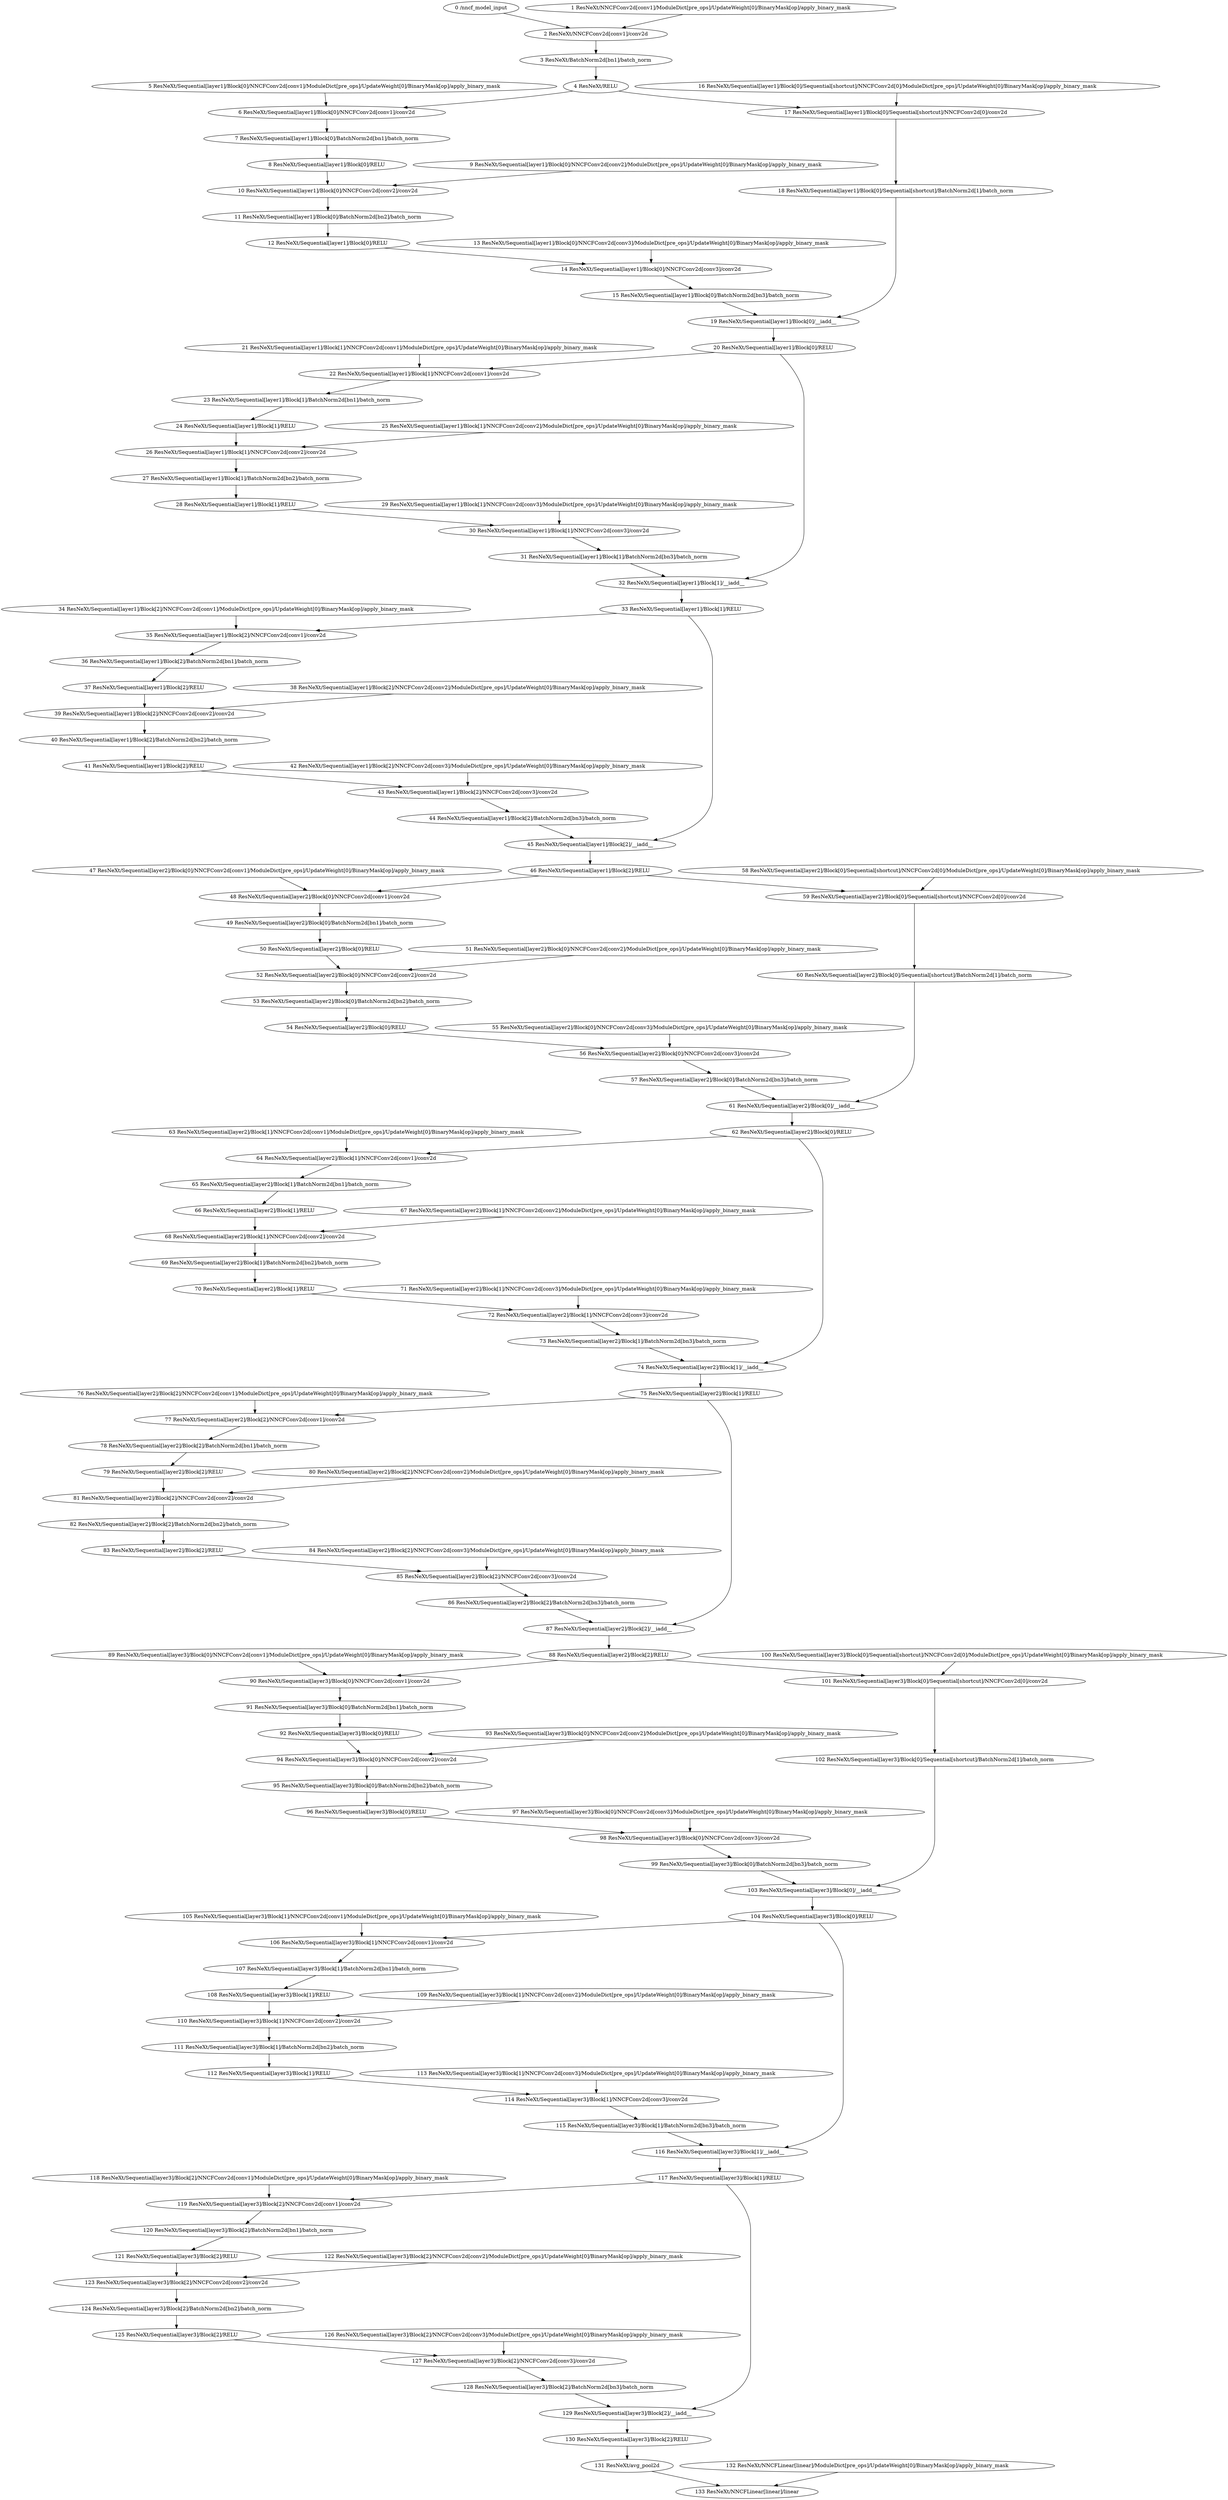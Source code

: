 strict digraph  {
"0 /nncf_model_input" [id=0, scope="", type=nncf_model_input];
"1 ResNeXt/NNCFConv2d[conv1]/ModuleDict[pre_ops]/UpdateWeight[0]/BinaryMask[op]/apply_binary_mask" [id=1, scope="ResNeXt/NNCFConv2d[conv1]/ModuleDict[pre_ops]/UpdateWeight[0]/BinaryMask[op]", type=apply_binary_mask];
"2 ResNeXt/NNCFConv2d[conv1]/conv2d" [id=2, scope="ResNeXt/NNCFConv2d[conv1]", type=conv2d];
"3 ResNeXt/BatchNorm2d[bn1]/batch_norm" [id=3, scope="ResNeXt/BatchNorm2d[bn1]", type=batch_norm];
"4 ResNeXt/RELU" [id=4, scope=ResNeXt, type=RELU];
"5 ResNeXt/Sequential[layer1]/Block[0]/NNCFConv2d[conv1]/ModuleDict[pre_ops]/UpdateWeight[0]/BinaryMask[op]/apply_binary_mask" [id=5, scope="ResNeXt/Sequential[layer1]/Block[0]/NNCFConv2d[conv1]/ModuleDict[pre_ops]/UpdateWeight[0]/BinaryMask[op]", type=apply_binary_mask];
"6 ResNeXt/Sequential[layer1]/Block[0]/NNCFConv2d[conv1]/conv2d" [id=6, scope="ResNeXt/Sequential[layer1]/Block[0]/NNCFConv2d[conv1]", type=conv2d];
"7 ResNeXt/Sequential[layer1]/Block[0]/BatchNorm2d[bn1]/batch_norm" [id=7, scope="ResNeXt/Sequential[layer1]/Block[0]/BatchNorm2d[bn1]", type=batch_norm];
"8 ResNeXt/Sequential[layer1]/Block[0]/RELU" [id=8, scope="ResNeXt/Sequential[layer1]/Block[0]", type=RELU];
"9 ResNeXt/Sequential[layer1]/Block[0]/NNCFConv2d[conv2]/ModuleDict[pre_ops]/UpdateWeight[0]/BinaryMask[op]/apply_binary_mask" [id=9, scope="ResNeXt/Sequential[layer1]/Block[0]/NNCFConv2d[conv2]/ModuleDict[pre_ops]/UpdateWeight[0]/BinaryMask[op]", type=apply_binary_mask];
"10 ResNeXt/Sequential[layer1]/Block[0]/NNCFConv2d[conv2]/conv2d" [id=10, scope="ResNeXt/Sequential[layer1]/Block[0]/NNCFConv2d[conv2]", type=conv2d];
"11 ResNeXt/Sequential[layer1]/Block[0]/BatchNorm2d[bn2]/batch_norm" [id=11, scope="ResNeXt/Sequential[layer1]/Block[0]/BatchNorm2d[bn2]", type=batch_norm];
"12 ResNeXt/Sequential[layer1]/Block[0]/RELU" [id=12, scope="ResNeXt/Sequential[layer1]/Block[0]", type=RELU];
"13 ResNeXt/Sequential[layer1]/Block[0]/NNCFConv2d[conv3]/ModuleDict[pre_ops]/UpdateWeight[0]/BinaryMask[op]/apply_binary_mask" [id=13, scope="ResNeXt/Sequential[layer1]/Block[0]/NNCFConv2d[conv3]/ModuleDict[pre_ops]/UpdateWeight[0]/BinaryMask[op]", type=apply_binary_mask];
"14 ResNeXt/Sequential[layer1]/Block[0]/NNCFConv2d[conv3]/conv2d" [id=14, scope="ResNeXt/Sequential[layer1]/Block[0]/NNCFConv2d[conv3]", type=conv2d];
"15 ResNeXt/Sequential[layer1]/Block[0]/BatchNorm2d[bn3]/batch_norm" [id=15, scope="ResNeXt/Sequential[layer1]/Block[0]/BatchNorm2d[bn3]", type=batch_norm];
"16 ResNeXt/Sequential[layer1]/Block[0]/Sequential[shortcut]/NNCFConv2d[0]/ModuleDict[pre_ops]/UpdateWeight[0]/BinaryMask[op]/apply_binary_mask" [id=16, scope="ResNeXt/Sequential[layer1]/Block[0]/Sequential[shortcut]/NNCFConv2d[0]/ModuleDict[pre_ops]/UpdateWeight[0]/BinaryMask[op]", type=apply_binary_mask];
"17 ResNeXt/Sequential[layer1]/Block[0]/Sequential[shortcut]/NNCFConv2d[0]/conv2d" [id=17, scope="ResNeXt/Sequential[layer1]/Block[0]/Sequential[shortcut]/NNCFConv2d[0]", type=conv2d];
"18 ResNeXt/Sequential[layer1]/Block[0]/Sequential[shortcut]/BatchNorm2d[1]/batch_norm" [id=18, scope="ResNeXt/Sequential[layer1]/Block[0]/Sequential[shortcut]/BatchNorm2d[1]", type=batch_norm];
"19 ResNeXt/Sequential[layer1]/Block[0]/__iadd__" [id=19, scope="ResNeXt/Sequential[layer1]/Block[0]", type=__iadd__];
"20 ResNeXt/Sequential[layer1]/Block[0]/RELU" [id=20, scope="ResNeXt/Sequential[layer1]/Block[0]", type=RELU];
"21 ResNeXt/Sequential[layer1]/Block[1]/NNCFConv2d[conv1]/ModuleDict[pre_ops]/UpdateWeight[0]/BinaryMask[op]/apply_binary_mask" [id=21, scope="ResNeXt/Sequential[layer1]/Block[1]/NNCFConv2d[conv1]/ModuleDict[pre_ops]/UpdateWeight[0]/BinaryMask[op]", type=apply_binary_mask];
"22 ResNeXt/Sequential[layer1]/Block[1]/NNCFConv2d[conv1]/conv2d" [id=22, scope="ResNeXt/Sequential[layer1]/Block[1]/NNCFConv2d[conv1]", type=conv2d];
"23 ResNeXt/Sequential[layer1]/Block[1]/BatchNorm2d[bn1]/batch_norm" [id=23, scope="ResNeXt/Sequential[layer1]/Block[1]/BatchNorm2d[bn1]", type=batch_norm];
"24 ResNeXt/Sequential[layer1]/Block[1]/RELU" [id=24, scope="ResNeXt/Sequential[layer1]/Block[1]", type=RELU];
"25 ResNeXt/Sequential[layer1]/Block[1]/NNCFConv2d[conv2]/ModuleDict[pre_ops]/UpdateWeight[0]/BinaryMask[op]/apply_binary_mask" [id=25, scope="ResNeXt/Sequential[layer1]/Block[1]/NNCFConv2d[conv2]/ModuleDict[pre_ops]/UpdateWeight[0]/BinaryMask[op]", type=apply_binary_mask];
"26 ResNeXt/Sequential[layer1]/Block[1]/NNCFConv2d[conv2]/conv2d" [id=26, scope="ResNeXt/Sequential[layer1]/Block[1]/NNCFConv2d[conv2]", type=conv2d];
"27 ResNeXt/Sequential[layer1]/Block[1]/BatchNorm2d[bn2]/batch_norm" [id=27, scope="ResNeXt/Sequential[layer1]/Block[1]/BatchNorm2d[bn2]", type=batch_norm];
"28 ResNeXt/Sequential[layer1]/Block[1]/RELU" [id=28, scope="ResNeXt/Sequential[layer1]/Block[1]", type=RELU];
"29 ResNeXt/Sequential[layer1]/Block[1]/NNCFConv2d[conv3]/ModuleDict[pre_ops]/UpdateWeight[0]/BinaryMask[op]/apply_binary_mask" [id=29, scope="ResNeXt/Sequential[layer1]/Block[1]/NNCFConv2d[conv3]/ModuleDict[pre_ops]/UpdateWeight[0]/BinaryMask[op]", type=apply_binary_mask];
"30 ResNeXt/Sequential[layer1]/Block[1]/NNCFConv2d[conv3]/conv2d" [id=30, scope="ResNeXt/Sequential[layer1]/Block[1]/NNCFConv2d[conv3]", type=conv2d];
"31 ResNeXt/Sequential[layer1]/Block[1]/BatchNorm2d[bn3]/batch_norm" [id=31, scope="ResNeXt/Sequential[layer1]/Block[1]/BatchNorm2d[bn3]", type=batch_norm];
"32 ResNeXt/Sequential[layer1]/Block[1]/__iadd__" [id=32, scope="ResNeXt/Sequential[layer1]/Block[1]", type=__iadd__];
"33 ResNeXt/Sequential[layer1]/Block[1]/RELU" [id=33, scope="ResNeXt/Sequential[layer1]/Block[1]", type=RELU];
"34 ResNeXt/Sequential[layer1]/Block[2]/NNCFConv2d[conv1]/ModuleDict[pre_ops]/UpdateWeight[0]/BinaryMask[op]/apply_binary_mask" [id=34, scope="ResNeXt/Sequential[layer1]/Block[2]/NNCFConv2d[conv1]/ModuleDict[pre_ops]/UpdateWeight[0]/BinaryMask[op]", type=apply_binary_mask];
"35 ResNeXt/Sequential[layer1]/Block[2]/NNCFConv2d[conv1]/conv2d" [id=35, scope="ResNeXt/Sequential[layer1]/Block[2]/NNCFConv2d[conv1]", type=conv2d];
"36 ResNeXt/Sequential[layer1]/Block[2]/BatchNorm2d[bn1]/batch_norm" [id=36, scope="ResNeXt/Sequential[layer1]/Block[2]/BatchNorm2d[bn1]", type=batch_norm];
"37 ResNeXt/Sequential[layer1]/Block[2]/RELU" [id=37, scope="ResNeXt/Sequential[layer1]/Block[2]", type=RELU];
"38 ResNeXt/Sequential[layer1]/Block[2]/NNCFConv2d[conv2]/ModuleDict[pre_ops]/UpdateWeight[0]/BinaryMask[op]/apply_binary_mask" [id=38, scope="ResNeXt/Sequential[layer1]/Block[2]/NNCFConv2d[conv2]/ModuleDict[pre_ops]/UpdateWeight[0]/BinaryMask[op]", type=apply_binary_mask];
"39 ResNeXt/Sequential[layer1]/Block[2]/NNCFConv2d[conv2]/conv2d" [id=39, scope="ResNeXt/Sequential[layer1]/Block[2]/NNCFConv2d[conv2]", type=conv2d];
"40 ResNeXt/Sequential[layer1]/Block[2]/BatchNorm2d[bn2]/batch_norm" [id=40, scope="ResNeXt/Sequential[layer1]/Block[2]/BatchNorm2d[bn2]", type=batch_norm];
"41 ResNeXt/Sequential[layer1]/Block[2]/RELU" [id=41, scope="ResNeXt/Sequential[layer1]/Block[2]", type=RELU];
"42 ResNeXt/Sequential[layer1]/Block[2]/NNCFConv2d[conv3]/ModuleDict[pre_ops]/UpdateWeight[0]/BinaryMask[op]/apply_binary_mask" [id=42, scope="ResNeXt/Sequential[layer1]/Block[2]/NNCFConv2d[conv3]/ModuleDict[pre_ops]/UpdateWeight[0]/BinaryMask[op]", type=apply_binary_mask];
"43 ResNeXt/Sequential[layer1]/Block[2]/NNCFConv2d[conv3]/conv2d" [id=43, scope="ResNeXt/Sequential[layer1]/Block[2]/NNCFConv2d[conv3]", type=conv2d];
"44 ResNeXt/Sequential[layer1]/Block[2]/BatchNorm2d[bn3]/batch_norm" [id=44, scope="ResNeXt/Sequential[layer1]/Block[2]/BatchNorm2d[bn3]", type=batch_norm];
"45 ResNeXt/Sequential[layer1]/Block[2]/__iadd__" [id=45, scope="ResNeXt/Sequential[layer1]/Block[2]", type=__iadd__];
"46 ResNeXt/Sequential[layer1]/Block[2]/RELU" [id=46, scope="ResNeXt/Sequential[layer1]/Block[2]", type=RELU];
"47 ResNeXt/Sequential[layer2]/Block[0]/NNCFConv2d[conv1]/ModuleDict[pre_ops]/UpdateWeight[0]/BinaryMask[op]/apply_binary_mask" [id=47, scope="ResNeXt/Sequential[layer2]/Block[0]/NNCFConv2d[conv1]/ModuleDict[pre_ops]/UpdateWeight[0]/BinaryMask[op]", type=apply_binary_mask];
"48 ResNeXt/Sequential[layer2]/Block[0]/NNCFConv2d[conv1]/conv2d" [id=48, scope="ResNeXt/Sequential[layer2]/Block[0]/NNCFConv2d[conv1]", type=conv2d];
"49 ResNeXt/Sequential[layer2]/Block[0]/BatchNorm2d[bn1]/batch_norm" [id=49, scope="ResNeXt/Sequential[layer2]/Block[0]/BatchNorm2d[bn1]", type=batch_norm];
"50 ResNeXt/Sequential[layer2]/Block[0]/RELU" [id=50, scope="ResNeXt/Sequential[layer2]/Block[0]", type=RELU];
"51 ResNeXt/Sequential[layer2]/Block[0]/NNCFConv2d[conv2]/ModuleDict[pre_ops]/UpdateWeight[0]/BinaryMask[op]/apply_binary_mask" [id=51, scope="ResNeXt/Sequential[layer2]/Block[0]/NNCFConv2d[conv2]/ModuleDict[pre_ops]/UpdateWeight[0]/BinaryMask[op]", type=apply_binary_mask];
"52 ResNeXt/Sequential[layer2]/Block[0]/NNCFConv2d[conv2]/conv2d" [id=52, scope="ResNeXt/Sequential[layer2]/Block[0]/NNCFConv2d[conv2]", type=conv2d];
"53 ResNeXt/Sequential[layer2]/Block[0]/BatchNorm2d[bn2]/batch_norm" [id=53, scope="ResNeXt/Sequential[layer2]/Block[0]/BatchNorm2d[bn2]", type=batch_norm];
"54 ResNeXt/Sequential[layer2]/Block[0]/RELU" [id=54, scope="ResNeXt/Sequential[layer2]/Block[0]", type=RELU];
"55 ResNeXt/Sequential[layer2]/Block[0]/NNCFConv2d[conv3]/ModuleDict[pre_ops]/UpdateWeight[0]/BinaryMask[op]/apply_binary_mask" [id=55, scope="ResNeXt/Sequential[layer2]/Block[0]/NNCFConv2d[conv3]/ModuleDict[pre_ops]/UpdateWeight[0]/BinaryMask[op]", type=apply_binary_mask];
"56 ResNeXt/Sequential[layer2]/Block[0]/NNCFConv2d[conv3]/conv2d" [id=56, scope="ResNeXt/Sequential[layer2]/Block[0]/NNCFConv2d[conv3]", type=conv2d];
"57 ResNeXt/Sequential[layer2]/Block[0]/BatchNorm2d[bn3]/batch_norm" [id=57, scope="ResNeXt/Sequential[layer2]/Block[0]/BatchNorm2d[bn3]", type=batch_norm];
"58 ResNeXt/Sequential[layer2]/Block[0]/Sequential[shortcut]/NNCFConv2d[0]/ModuleDict[pre_ops]/UpdateWeight[0]/BinaryMask[op]/apply_binary_mask" [id=58, scope="ResNeXt/Sequential[layer2]/Block[0]/Sequential[shortcut]/NNCFConv2d[0]/ModuleDict[pre_ops]/UpdateWeight[0]/BinaryMask[op]", type=apply_binary_mask];
"59 ResNeXt/Sequential[layer2]/Block[0]/Sequential[shortcut]/NNCFConv2d[0]/conv2d" [id=59, scope="ResNeXt/Sequential[layer2]/Block[0]/Sequential[shortcut]/NNCFConv2d[0]", type=conv2d];
"60 ResNeXt/Sequential[layer2]/Block[0]/Sequential[shortcut]/BatchNorm2d[1]/batch_norm" [id=60, scope="ResNeXt/Sequential[layer2]/Block[0]/Sequential[shortcut]/BatchNorm2d[1]", type=batch_norm];
"61 ResNeXt/Sequential[layer2]/Block[0]/__iadd__" [id=61, scope="ResNeXt/Sequential[layer2]/Block[0]", type=__iadd__];
"62 ResNeXt/Sequential[layer2]/Block[0]/RELU" [id=62, scope="ResNeXt/Sequential[layer2]/Block[0]", type=RELU];
"63 ResNeXt/Sequential[layer2]/Block[1]/NNCFConv2d[conv1]/ModuleDict[pre_ops]/UpdateWeight[0]/BinaryMask[op]/apply_binary_mask" [id=63, scope="ResNeXt/Sequential[layer2]/Block[1]/NNCFConv2d[conv1]/ModuleDict[pre_ops]/UpdateWeight[0]/BinaryMask[op]", type=apply_binary_mask];
"64 ResNeXt/Sequential[layer2]/Block[1]/NNCFConv2d[conv1]/conv2d" [id=64, scope="ResNeXt/Sequential[layer2]/Block[1]/NNCFConv2d[conv1]", type=conv2d];
"65 ResNeXt/Sequential[layer2]/Block[1]/BatchNorm2d[bn1]/batch_norm" [id=65, scope="ResNeXt/Sequential[layer2]/Block[1]/BatchNorm2d[bn1]", type=batch_norm];
"66 ResNeXt/Sequential[layer2]/Block[1]/RELU" [id=66, scope="ResNeXt/Sequential[layer2]/Block[1]", type=RELU];
"67 ResNeXt/Sequential[layer2]/Block[1]/NNCFConv2d[conv2]/ModuleDict[pre_ops]/UpdateWeight[0]/BinaryMask[op]/apply_binary_mask" [id=67, scope="ResNeXt/Sequential[layer2]/Block[1]/NNCFConv2d[conv2]/ModuleDict[pre_ops]/UpdateWeight[0]/BinaryMask[op]", type=apply_binary_mask];
"68 ResNeXt/Sequential[layer2]/Block[1]/NNCFConv2d[conv2]/conv2d" [id=68, scope="ResNeXt/Sequential[layer2]/Block[1]/NNCFConv2d[conv2]", type=conv2d];
"69 ResNeXt/Sequential[layer2]/Block[1]/BatchNorm2d[bn2]/batch_norm" [id=69, scope="ResNeXt/Sequential[layer2]/Block[1]/BatchNorm2d[bn2]", type=batch_norm];
"70 ResNeXt/Sequential[layer2]/Block[1]/RELU" [id=70, scope="ResNeXt/Sequential[layer2]/Block[1]", type=RELU];
"71 ResNeXt/Sequential[layer2]/Block[1]/NNCFConv2d[conv3]/ModuleDict[pre_ops]/UpdateWeight[0]/BinaryMask[op]/apply_binary_mask" [id=71, scope="ResNeXt/Sequential[layer2]/Block[1]/NNCFConv2d[conv3]/ModuleDict[pre_ops]/UpdateWeight[0]/BinaryMask[op]", type=apply_binary_mask];
"72 ResNeXt/Sequential[layer2]/Block[1]/NNCFConv2d[conv3]/conv2d" [id=72, scope="ResNeXt/Sequential[layer2]/Block[1]/NNCFConv2d[conv3]", type=conv2d];
"73 ResNeXt/Sequential[layer2]/Block[1]/BatchNorm2d[bn3]/batch_norm" [id=73, scope="ResNeXt/Sequential[layer2]/Block[1]/BatchNorm2d[bn3]", type=batch_norm];
"74 ResNeXt/Sequential[layer2]/Block[1]/__iadd__" [id=74, scope="ResNeXt/Sequential[layer2]/Block[1]", type=__iadd__];
"75 ResNeXt/Sequential[layer2]/Block[1]/RELU" [id=75, scope="ResNeXt/Sequential[layer2]/Block[1]", type=RELU];
"76 ResNeXt/Sequential[layer2]/Block[2]/NNCFConv2d[conv1]/ModuleDict[pre_ops]/UpdateWeight[0]/BinaryMask[op]/apply_binary_mask" [id=76, scope="ResNeXt/Sequential[layer2]/Block[2]/NNCFConv2d[conv1]/ModuleDict[pre_ops]/UpdateWeight[0]/BinaryMask[op]", type=apply_binary_mask];
"77 ResNeXt/Sequential[layer2]/Block[2]/NNCFConv2d[conv1]/conv2d" [id=77, scope="ResNeXt/Sequential[layer2]/Block[2]/NNCFConv2d[conv1]", type=conv2d];
"78 ResNeXt/Sequential[layer2]/Block[2]/BatchNorm2d[bn1]/batch_norm" [id=78, scope="ResNeXt/Sequential[layer2]/Block[2]/BatchNorm2d[bn1]", type=batch_norm];
"79 ResNeXt/Sequential[layer2]/Block[2]/RELU" [id=79, scope="ResNeXt/Sequential[layer2]/Block[2]", type=RELU];
"80 ResNeXt/Sequential[layer2]/Block[2]/NNCFConv2d[conv2]/ModuleDict[pre_ops]/UpdateWeight[0]/BinaryMask[op]/apply_binary_mask" [id=80, scope="ResNeXt/Sequential[layer2]/Block[2]/NNCFConv2d[conv2]/ModuleDict[pre_ops]/UpdateWeight[0]/BinaryMask[op]", type=apply_binary_mask];
"81 ResNeXt/Sequential[layer2]/Block[2]/NNCFConv2d[conv2]/conv2d" [id=81, scope="ResNeXt/Sequential[layer2]/Block[2]/NNCFConv2d[conv2]", type=conv2d];
"82 ResNeXt/Sequential[layer2]/Block[2]/BatchNorm2d[bn2]/batch_norm" [id=82, scope="ResNeXt/Sequential[layer2]/Block[2]/BatchNorm2d[bn2]", type=batch_norm];
"83 ResNeXt/Sequential[layer2]/Block[2]/RELU" [id=83, scope="ResNeXt/Sequential[layer2]/Block[2]", type=RELU];
"84 ResNeXt/Sequential[layer2]/Block[2]/NNCFConv2d[conv3]/ModuleDict[pre_ops]/UpdateWeight[0]/BinaryMask[op]/apply_binary_mask" [id=84, scope="ResNeXt/Sequential[layer2]/Block[2]/NNCFConv2d[conv3]/ModuleDict[pre_ops]/UpdateWeight[0]/BinaryMask[op]", type=apply_binary_mask];
"85 ResNeXt/Sequential[layer2]/Block[2]/NNCFConv2d[conv3]/conv2d" [id=85, scope="ResNeXt/Sequential[layer2]/Block[2]/NNCFConv2d[conv3]", type=conv2d];
"86 ResNeXt/Sequential[layer2]/Block[2]/BatchNorm2d[bn3]/batch_norm" [id=86, scope="ResNeXt/Sequential[layer2]/Block[2]/BatchNorm2d[bn3]", type=batch_norm];
"87 ResNeXt/Sequential[layer2]/Block[2]/__iadd__" [id=87, scope="ResNeXt/Sequential[layer2]/Block[2]", type=__iadd__];
"88 ResNeXt/Sequential[layer2]/Block[2]/RELU" [id=88, scope="ResNeXt/Sequential[layer2]/Block[2]", type=RELU];
"89 ResNeXt/Sequential[layer3]/Block[0]/NNCFConv2d[conv1]/ModuleDict[pre_ops]/UpdateWeight[0]/BinaryMask[op]/apply_binary_mask" [id=89, scope="ResNeXt/Sequential[layer3]/Block[0]/NNCFConv2d[conv1]/ModuleDict[pre_ops]/UpdateWeight[0]/BinaryMask[op]", type=apply_binary_mask];
"90 ResNeXt/Sequential[layer3]/Block[0]/NNCFConv2d[conv1]/conv2d" [id=90, scope="ResNeXt/Sequential[layer3]/Block[0]/NNCFConv2d[conv1]", type=conv2d];
"91 ResNeXt/Sequential[layer3]/Block[0]/BatchNorm2d[bn1]/batch_norm" [id=91, scope="ResNeXt/Sequential[layer3]/Block[0]/BatchNorm2d[bn1]", type=batch_norm];
"92 ResNeXt/Sequential[layer3]/Block[0]/RELU" [id=92, scope="ResNeXt/Sequential[layer3]/Block[0]", type=RELU];
"93 ResNeXt/Sequential[layer3]/Block[0]/NNCFConv2d[conv2]/ModuleDict[pre_ops]/UpdateWeight[0]/BinaryMask[op]/apply_binary_mask" [id=93, scope="ResNeXt/Sequential[layer3]/Block[0]/NNCFConv2d[conv2]/ModuleDict[pre_ops]/UpdateWeight[0]/BinaryMask[op]", type=apply_binary_mask];
"94 ResNeXt/Sequential[layer3]/Block[0]/NNCFConv2d[conv2]/conv2d" [id=94, scope="ResNeXt/Sequential[layer3]/Block[0]/NNCFConv2d[conv2]", type=conv2d];
"95 ResNeXt/Sequential[layer3]/Block[0]/BatchNorm2d[bn2]/batch_norm" [id=95, scope="ResNeXt/Sequential[layer3]/Block[0]/BatchNorm2d[bn2]", type=batch_norm];
"96 ResNeXt/Sequential[layer3]/Block[0]/RELU" [id=96, scope="ResNeXt/Sequential[layer3]/Block[0]", type=RELU];
"97 ResNeXt/Sequential[layer3]/Block[0]/NNCFConv2d[conv3]/ModuleDict[pre_ops]/UpdateWeight[0]/BinaryMask[op]/apply_binary_mask" [id=97, scope="ResNeXt/Sequential[layer3]/Block[0]/NNCFConv2d[conv3]/ModuleDict[pre_ops]/UpdateWeight[0]/BinaryMask[op]", type=apply_binary_mask];
"98 ResNeXt/Sequential[layer3]/Block[0]/NNCFConv2d[conv3]/conv2d" [id=98, scope="ResNeXt/Sequential[layer3]/Block[0]/NNCFConv2d[conv3]", type=conv2d];
"99 ResNeXt/Sequential[layer3]/Block[0]/BatchNorm2d[bn3]/batch_norm" [id=99, scope="ResNeXt/Sequential[layer3]/Block[0]/BatchNorm2d[bn3]", type=batch_norm];
"100 ResNeXt/Sequential[layer3]/Block[0]/Sequential[shortcut]/NNCFConv2d[0]/ModuleDict[pre_ops]/UpdateWeight[0]/BinaryMask[op]/apply_binary_mask" [id=100, scope="ResNeXt/Sequential[layer3]/Block[0]/Sequential[shortcut]/NNCFConv2d[0]/ModuleDict[pre_ops]/UpdateWeight[0]/BinaryMask[op]", type=apply_binary_mask];
"101 ResNeXt/Sequential[layer3]/Block[0]/Sequential[shortcut]/NNCFConv2d[0]/conv2d" [id=101, scope="ResNeXt/Sequential[layer3]/Block[0]/Sequential[shortcut]/NNCFConv2d[0]", type=conv2d];
"102 ResNeXt/Sequential[layer3]/Block[0]/Sequential[shortcut]/BatchNorm2d[1]/batch_norm" [id=102, scope="ResNeXt/Sequential[layer3]/Block[0]/Sequential[shortcut]/BatchNorm2d[1]", type=batch_norm];
"103 ResNeXt/Sequential[layer3]/Block[0]/__iadd__" [id=103, scope="ResNeXt/Sequential[layer3]/Block[0]", type=__iadd__];
"104 ResNeXt/Sequential[layer3]/Block[0]/RELU" [id=104, scope="ResNeXt/Sequential[layer3]/Block[0]", type=RELU];
"105 ResNeXt/Sequential[layer3]/Block[1]/NNCFConv2d[conv1]/ModuleDict[pre_ops]/UpdateWeight[0]/BinaryMask[op]/apply_binary_mask" [id=105, scope="ResNeXt/Sequential[layer3]/Block[1]/NNCFConv2d[conv1]/ModuleDict[pre_ops]/UpdateWeight[0]/BinaryMask[op]", type=apply_binary_mask];
"106 ResNeXt/Sequential[layer3]/Block[1]/NNCFConv2d[conv1]/conv2d" [id=106, scope="ResNeXt/Sequential[layer3]/Block[1]/NNCFConv2d[conv1]", type=conv2d];
"107 ResNeXt/Sequential[layer3]/Block[1]/BatchNorm2d[bn1]/batch_norm" [id=107, scope="ResNeXt/Sequential[layer3]/Block[1]/BatchNorm2d[bn1]", type=batch_norm];
"108 ResNeXt/Sequential[layer3]/Block[1]/RELU" [id=108, scope="ResNeXt/Sequential[layer3]/Block[1]", type=RELU];
"109 ResNeXt/Sequential[layer3]/Block[1]/NNCFConv2d[conv2]/ModuleDict[pre_ops]/UpdateWeight[0]/BinaryMask[op]/apply_binary_mask" [id=109, scope="ResNeXt/Sequential[layer3]/Block[1]/NNCFConv2d[conv2]/ModuleDict[pre_ops]/UpdateWeight[0]/BinaryMask[op]", type=apply_binary_mask];
"110 ResNeXt/Sequential[layer3]/Block[1]/NNCFConv2d[conv2]/conv2d" [id=110, scope="ResNeXt/Sequential[layer3]/Block[1]/NNCFConv2d[conv2]", type=conv2d];
"111 ResNeXt/Sequential[layer3]/Block[1]/BatchNorm2d[bn2]/batch_norm" [id=111, scope="ResNeXt/Sequential[layer3]/Block[1]/BatchNorm2d[bn2]", type=batch_norm];
"112 ResNeXt/Sequential[layer3]/Block[1]/RELU" [id=112, scope="ResNeXt/Sequential[layer3]/Block[1]", type=RELU];
"113 ResNeXt/Sequential[layer3]/Block[1]/NNCFConv2d[conv3]/ModuleDict[pre_ops]/UpdateWeight[0]/BinaryMask[op]/apply_binary_mask" [id=113, scope="ResNeXt/Sequential[layer3]/Block[1]/NNCFConv2d[conv3]/ModuleDict[pre_ops]/UpdateWeight[0]/BinaryMask[op]", type=apply_binary_mask];
"114 ResNeXt/Sequential[layer3]/Block[1]/NNCFConv2d[conv3]/conv2d" [id=114, scope="ResNeXt/Sequential[layer3]/Block[1]/NNCFConv2d[conv3]", type=conv2d];
"115 ResNeXt/Sequential[layer3]/Block[1]/BatchNorm2d[bn3]/batch_norm" [id=115, scope="ResNeXt/Sequential[layer3]/Block[1]/BatchNorm2d[bn3]", type=batch_norm];
"116 ResNeXt/Sequential[layer3]/Block[1]/__iadd__" [id=116, scope="ResNeXt/Sequential[layer3]/Block[1]", type=__iadd__];
"117 ResNeXt/Sequential[layer3]/Block[1]/RELU" [id=117, scope="ResNeXt/Sequential[layer3]/Block[1]", type=RELU];
"118 ResNeXt/Sequential[layer3]/Block[2]/NNCFConv2d[conv1]/ModuleDict[pre_ops]/UpdateWeight[0]/BinaryMask[op]/apply_binary_mask" [id=118, scope="ResNeXt/Sequential[layer3]/Block[2]/NNCFConv2d[conv1]/ModuleDict[pre_ops]/UpdateWeight[0]/BinaryMask[op]", type=apply_binary_mask];
"119 ResNeXt/Sequential[layer3]/Block[2]/NNCFConv2d[conv1]/conv2d" [id=119, scope="ResNeXt/Sequential[layer3]/Block[2]/NNCFConv2d[conv1]", type=conv2d];
"120 ResNeXt/Sequential[layer3]/Block[2]/BatchNorm2d[bn1]/batch_norm" [id=120, scope="ResNeXt/Sequential[layer3]/Block[2]/BatchNorm2d[bn1]", type=batch_norm];
"121 ResNeXt/Sequential[layer3]/Block[2]/RELU" [id=121, scope="ResNeXt/Sequential[layer3]/Block[2]", type=RELU];
"122 ResNeXt/Sequential[layer3]/Block[2]/NNCFConv2d[conv2]/ModuleDict[pre_ops]/UpdateWeight[0]/BinaryMask[op]/apply_binary_mask" [id=122, scope="ResNeXt/Sequential[layer3]/Block[2]/NNCFConv2d[conv2]/ModuleDict[pre_ops]/UpdateWeight[0]/BinaryMask[op]", type=apply_binary_mask];
"123 ResNeXt/Sequential[layer3]/Block[2]/NNCFConv2d[conv2]/conv2d" [id=123, scope="ResNeXt/Sequential[layer3]/Block[2]/NNCFConv2d[conv2]", type=conv2d];
"124 ResNeXt/Sequential[layer3]/Block[2]/BatchNorm2d[bn2]/batch_norm" [id=124, scope="ResNeXt/Sequential[layer3]/Block[2]/BatchNorm2d[bn2]", type=batch_norm];
"125 ResNeXt/Sequential[layer3]/Block[2]/RELU" [id=125, scope="ResNeXt/Sequential[layer3]/Block[2]", type=RELU];
"126 ResNeXt/Sequential[layer3]/Block[2]/NNCFConv2d[conv3]/ModuleDict[pre_ops]/UpdateWeight[0]/BinaryMask[op]/apply_binary_mask" [id=126, scope="ResNeXt/Sequential[layer3]/Block[2]/NNCFConv2d[conv3]/ModuleDict[pre_ops]/UpdateWeight[0]/BinaryMask[op]", type=apply_binary_mask];
"127 ResNeXt/Sequential[layer3]/Block[2]/NNCFConv2d[conv3]/conv2d" [id=127, scope="ResNeXt/Sequential[layer3]/Block[2]/NNCFConv2d[conv3]", type=conv2d];
"128 ResNeXt/Sequential[layer3]/Block[2]/BatchNorm2d[bn3]/batch_norm" [id=128, scope="ResNeXt/Sequential[layer3]/Block[2]/BatchNorm2d[bn3]", type=batch_norm];
"129 ResNeXt/Sequential[layer3]/Block[2]/__iadd__" [id=129, scope="ResNeXt/Sequential[layer3]/Block[2]", type=__iadd__];
"130 ResNeXt/Sequential[layer3]/Block[2]/RELU" [id=130, scope="ResNeXt/Sequential[layer3]/Block[2]", type=RELU];
"131 ResNeXt/avg_pool2d" [id=131, scope=ResNeXt, type=avg_pool2d];
"132 ResNeXt/NNCFLinear[linear]/ModuleDict[pre_ops]/UpdateWeight[0]/BinaryMask[op]/apply_binary_mask" [id=132, scope="ResNeXt/NNCFLinear[linear]/ModuleDict[pre_ops]/UpdateWeight[0]/BinaryMask[op]", type=apply_binary_mask];
"133 ResNeXt/NNCFLinear[linear]/linear" [id=133, scope="ResNeXt/NNCFLinear[linear]", type=linear];
"0 /nncf_model_input" -> "2 ResNeXt/NNCFConv2d[conv1]/conv2d";
"1 ResNeXt/NNCFConv2d[conv1]/ModuleDict[pre_ops]/UpdateWeight[0]/BinaryMask[op]/apply_binary_mask" -> "2 ResNeXt/NNCFConv2d[conv1]/conv2d";
"2 ResNeXt/NNCFConv2d[conv1]/conv2d" -> "3 ResNeXt/BatchNorm2d[bn1]/batch_norm";
"3 ResNeXt/BatchNorm2d[bn1]/batch_norm" -> "4 ResNeXt/RELU";
"4 ResNeXt/RELU" -> "6 ResNeXt/Sequential[layer1]/Block[0]/NNCFConv2d[conv1]/conv2d";
"5 ResNeXt/Sequential[layer1]/Block[0]/NNCFConv2d[conv1]/ModuleDict[pre_ops]/UpdateWeight[0]/BinaryMask[op]/apply_binary_mask" -> "6 ResNeXt/Sequential[layer1]/Block[0]/NNCFConv2d[conv1]/conv2d";
"6 ResNeXt/Sequential[layer1]/Block[0]/NNCFConv2d[conv1]/conv2d" -> "7 ResNeXt/Sequential[layer1]/Block[0]/BatchNorm2d[bn1]/batch_norm";
"7 ResNeXt/Sequential[layer1]/Block[0]/BatchNorm2d[bn1]/batch_norm" -> "8 ResNeXt/Sequential[layer1]/Block[0]/RELU";
"4 ResNeXt/RELU" -> "17 ResNeXt/Sequential[layer1]/Block[0]/Sequential[shortcut]/NNCFConv2d[0]/conv2d";
"8 ResNeXt/Sequential[layer1]/Block[0]/RELU" -> "10 ResNeXt/Sequential[layer1]/Block[0]/NNCFConv2d[conv2]/conv2d";
"9 ResNeXt/Sequential[layer1]/Block[0]/NNCFConv2d[conv2]/ModuleDict[pre_ops]/UpdateWeight[0]/BinaryMask[op]/apply_binary_mask" -> "10 ResNeXt/Sequential[layer1]/Block[0]/NNCFConv2d[conv2]/conv2d";
"10 ResNeXt/Sequential[layer1]/Block[0]/NNCFConv2d[conv2]/conv2d" -> "11 ResNeXt/Sequential[layer1]/Block[0]/BatchNorm2d[bn2]/batch_norm";
"11 ResNeXt/Sequential[layer1]/Block[0]/BatchNorm2d[bn2]/batch_norm" -> "12 ResNeXt/Sequential[layer1]/Block[0]/RELU";
"12 ResNeXt/Sequential[layer1]/Block[0]/RELU" -> "14 ResNeXt/Sequential[layer1]/Block[0]/NNCFConv2d[conv3]/conv2d";
"13 ResNeXt/Sequential[layer1]/Block[0]/NNCFConv2d[conv3]/ModuleDict[pre_ops]/UpdateWeight[0]/BinaryMask[op]/apply_binary_mask" -> "14 ResNeXt/Sequential[layer1]/Block[0]/NNCFConv2d[conv3]/conv2d";
"14 ResNeXt/Sequential[layer1]/Block[0]/NNCFConv2d[conv3]/conv2d" -> "15 ResNeXt/Sequential[layer1]/Block[0]/BatchNorm2d[bn3]/batch_norm";
"15 ResNeXt/Sequential[layer1]/Block[0]/BatchNorm2d[bn3]/batch_norm" -> "19 ResNeXt/Sequential[layer1]/Block[0]/__iadd__";
"16 ResNeXt/Sequential[layer1]/Block[0]/Sequential[shortcut]/NNCFConv2d[0]/ModuleDict[pre_ops]/UpdateWeight[0]/BinaryMask[op]/apply_binary_mask" -> "17 ResNeXt/Sequential[layer1]/Block[0]/Sequential[shortcut]/NNCFConv2d[0]/conv2d";
"17 ResNeXt/Sequential[layer1]/Block[0]/Sequential[shortcut]/NNCFConv2d[0]/conv2d" -> "18 ResNeXt/Sequential[layer1]/Block[0]/Sequential[shortcut]/BatchNorm2d[1]/batch_norm";
"18 ResNeXt/Sequential[layer1]/Block[0]/Sequential[shortcut]/BatchNorm2d[1]/batch_norm" -> "19 ResNeXt/Sequential[layer1]/Block[0]/__iadd__";
"19 ResNeXt/Sequential[layer1]/Block[0]/__iadd__" -> "20 ResNeXt/Sequential[layer1]/Block[0]/RELU";
"20 ResNeXt/Sequential[layer1]/Block[0]/RELU" -> "22 ResNeXt/Sequential[layer1]/Block[1]/NNCFConv2d[conv1]/conv2d";
"20 ResNeXt/Sequential[layer1]/Block[0]/RELU" -> "32 ResNeXt/Sequential[layer1]/Block[1]/__iadd__";
"21 ResNeXt/Sequential[layer1]/Block[1]/NNCFConv2d[conv1]/ModuleDict[pre_ops]/UpdateWeight[0]/BinaryMask[op]/apply_binary_mask" -> "22 ResNeXt/Sequential[layer1]/Block[1]/NNCFConv2d[conv1]/conv2d";
"22 ResNeXt/Sequential[layer1]/Block[1]/NNCFConv2d[conv1]/conv2d" -> "23 ResNeXt/Sequential[layer1]/Block[1]/BatchNorm2d[bn1]/batch_norm";
"23 ResNeXt/Sequential[layer1]/Block[1]/BatchNorm2d[bn1]/batch_norm" -> "24 ResNeXt/Sequential[layer1]/Block[1]/RELU";
"24 ResNeXt/Sequential[layer1]/Block[1]/RELU" -> "26 ResNeXt/Sequential[layer1]/Block[1]/NNCFConv2d[conv2]/conv2d";
"25 ResNeXt/Sequential[layer1]/Block[1]/NNCFConv2d[conv2]/ModuleDict[pre_ops]/UpdateWeight[0]/BinaryMask[op]/apply_binary_mask" -> "26 ResNeXt/Sequential[layer1]/Block[1]/NNCFConv2d[conv2]/conv2d";
"26 ResNeXt/Sequential[layer1]/Block[1]/NNCFConv2d[conv2]/conv2d" -> "27 ResNeXt/Sequential[layer1]/Block[1]/BatchNorm2d[bn2]/batch_norm";
"27 ResNeXt/Sequential[layer1]/Block[1]/BatchNorm2d[bn2]/batch_norm" -> "28 ResNeXt/Sequential[layer1]/Block[1]/RELU";
"28 ResNeXt/Sequential[layer1]/Block[1]/RELU" -> "30 ResNeXt/Sequential[layer1]/Block[1]/NNCFConv2d[conv3]/conv2d";
"29 ResNeXt/Sequential[layer1]/Block[1]/NNCFConv2d[conv3]/ModuleDict[pre_ops]/UpdateWeight[0]/BinaryMask[op]/apply_binary_mask" -> "30 ResNeXt/Sequential[layer1]/Block[1]/NNCFConv2d[conv3]/conv2d";
"30 ResNeXt/Sequential[layer1]/Block[1]/NNCFConv2d[conv3]/conv2d" -> "31 ResNeXt/Sequential[layer1]/Block[1]/BatchNorm2d[bn3]/batch_norm";
"31 ResNeXt/Sequential[layer1]/Block[1]/BatchNorm2d[bn3]/batch_norm" -> "32 ResNeXt/Sequential[layer1]/Block[1]/__iadd__";
"32 ResNeXt/Sequential[layer1]/Block[1]/__iadd__" -> "33 ResNeXt/Sequential[layer1]/Block[1]/RELU";
"33 ResNeXt/Sequential[layer1]/Block[1]/RELU" -> "35 ResNeXt/Sequential[layer1]/Block[2]/NNCFConv2d[conv1]/conv2d";
"33 ResNeXt/Sequential[layer1]/Block[1]/RELU" -> "45 ResNeXt/Sequential[layer1]/Block[2]/__iadd__";
"34 ResNeXt/Sequential[layer1]/Block[2]/NNCFConv2d[conv1]/ModuleDict[pre_ops]/UpdateWeight[0]/BinaryMask[op]/apply_binary_mask" -> "35 ResNeXt/Sequential[layer1]/Block[2]/NNCFConv2d[conv1]/conv2d";
"35 ResNeXt/Sequential[layer1]/Block[2]/NNCFConv2d[conv1]/conv2d" -> "36 ResNeXt/Sequential[layer1]/Block[2]/BatchNorm2d[bn1]/batch_norm";
"36 ResNeXt/Sequential[layer1]/Block[2]/BatchNorm2d[bn1]/batch_norm" -> "37 ResNeXt/Sequential[layer1]/Block[2]/RELU";
"37 ResNeXt/Sequential[layer1]/Block[2]/RELU" -> "39 ResNeXt/Sequential[layer1]/Block[2]/NNCFConv2d[conv2]/conv2d";
"38 ResNeXt/Sequential[layer1]/Block[2]/NNCFConv2d[conv2]/ModuleDict[pre_ops]/UpdateWeight[0]/BinaryMask[op]/apply_binary_mask" -> "39 ResNeXt/Sequential[layer1]/Block[2]/NNCFConv2d[conv2]/conv2d";
"39 ResNeXt/Sequential[layer1]/Block[2]/NNCFConv2d[conv2]/conv2d" -> "40 ResNeXt/Sequential[layer1]/Block[2]/BatchNorm2d[bn2]/batch_norm";
"40 ResNeXt/Sequential[layer1]/Block[2]/BatchNorm2d[bn2]/batch_norm" -> "41 ResNeXt/Sequential[layer1]/Block[2]/RELU";
"41 ResNeXt/Sequential[layer1]/Block[2]/RELU" -> "43 ResNeXt/Sequential[layer1]/Block[2]/NNCFConv2d[conv3]/conv2d";
"42 ResNeXt/Sequential[layer1]/Block[2]/NNCFConv2d[conv3]/ModuleDict[pre_ops]/UpdateWeight[0]/BinaryMask[op]/apply_binary_mask" -> "43 ResNeXt/Sequential[layer1]/Block[2]/NNCFConv2d[conv3]/conv2d";
"43 ResNeXt/Sequential[layer1]/Block[2]/NNCFConv2d[conv3]/conv2d" -> "44 ResNeXt/Sequential[layer1]/Block[2]/BatchNorm2d[bn3]/batch_norm";
"44 ResNeXt/Sequential[layer1]/Block[2]/BatchNorm2d[bn3]/batch_norm" -> "45 ResNeXt/Sequential[layer1]/Block[2]/__iadd__";
"45 ResNeXt/Sequential[layer1]/Block[2]/__iadd__" -> "46 ResNeXt/Sequential[layer1]/Block[2]/RELU";
"46 ResNeXt/Sequential[layer1]/Block[2]/RELU" -> "48 ResNeXt/Sequential[layer2]/Block[0]/NNCFConv2d[conv1]/conv2d";
"46 ResNeXt/Sequential[layer1]/Block[2]/RELU" -> "59 ResNeXt/Sequential[layer2]/Block[0]/Sequential[shortcut]/NNCFConv2d[0]/conv2d";
"47 ResNeXt/Sequential[layer2]/Block[0]/NNCFConv2d[conv1]/ModuleDict[pre_ops]/UpdateWeight[0]/BinaryMask[op]/apply_binary_mask" -> "48 ResNeXt/Sequential[layer2]/Block[0]/NNCFConv2d[conv1]/conv2d";
"48 ResNeXt/Sequential[layer2]/Block[0]/NNCFConv2d[conv1]/conv2d" -> "49 ResNeXt/Sequential[layer2]/Block[0]/BatchNorm2d[bn1]/batch_norm";
"49 ResNeXt/Sequential[layer2]/Block[0]/BatchNorm2d[bn1]/batch_norm" -> "50 ResNeXt/Sequential[layer2]/Block[0]/RELU";
"50 ResNeXt/Sequential[layer2]/Block[0]/RELU" -> "52 ResNeXt/Sequential[layer2]/Block[0]/NNCFConv2d[conv2]/conv2d";
"51 ResNeXt/Sequential[layer2]/Block[0]/NNCFConv2d[conv2]/ModuleDict[pre_ops]/UpdateWeight[0]/BinaryMask[op]/apply_binary_mask" -> "52 ResNeXt/Sequential[layer2]/Block[0]/NNCFConv2d[conv2]/conv2d";
"52 ResNeXt/Sequential[layer2]/Block[0]/NNCFConv2d[conv2]/conv2d" -> "53 ResNeXt/Sequential[layer2]/Block[0]/BatchNorm2d[bn2]/batch_norm";
"53 ResNeXt/Sequential[layer2]/Block[0]/BatchNorm2d[bn2]/batch_norm" -> "54 ResNeXt/Sequential[layer2]/Block[0]/RELU";
"54 ResNeXt/Sequential[layer2]/Block[0]/RELU" -> "56 ResNeXt/Sequential[layer2]/Block[0]/NNCFConv2d[conv3]/conv2d";
"55 ResNeXt/Sequential[layer2]/Block[0]/NNCFConv2d[conv3]/ModuleDict[pre_ops]/UpdateWeight[0]/BinaryMask[op]/apply_binary_mask" -> "56 ResNeXt/Sequential[layer2]/Block[0]/NNCFConv2d[conv3]/conv2d";
"56 ResNeXt/Sequential[layer2]/Block[0]/NNCFConv2d[conv3]/conv2d" -> "57 ResNeXt/Sequential[layer2]/Block[0]/BatchNorm2d[bn3]/batch_norm";
"57 ResNeXt/Sequential[layer2]/Block[0]/BatchNorm2d[bn3]/batch_norm" -> "61 ResNeXt/Sequential[layer2]/Block[0]/__iadd__";
"58 ResNeXt/Sequential[layer2]/Block[0]/Sequential[shortcut]/NNCFConv2d[0]/ModuleDict[pre_ops]/UpdateWeight[0]/BinaryMask[op]/apply_binary_mask" -> "59 ResNeXt/Sequential[layer2]/Block[0]/Sequential[shortcut]/NNCFConv2d[0]/conv2d";
"59 ResNeXt/Sequential[layer2]/Block[0]/Sequential[shortcut]/NNCFConv2d[0]/conv2d" -> "60 ResNeXt/Sequential[layer2]/Block[0]/Sequential[shortcut]/BatchNorm2d[1]/batch_norm";
"60 ResNeXt/Sequential[layer2]/Block[0]/Sequential[shortcut]/BatchNorm2d[1]/batch_norm" -> "61 ResNeXt/Sequential[layer2]/Block[0]/__iadd__";
"61 ResNeXt/Sequential[layer2]/Block[0]/__iadd__" -> "62 ResNeXt/Sequential[layer2]/Block[0]/RELU";
"62 ResNeXt/Sequential[layer2]/Block[0]/RELU" -> "64 ResNeXt/Sequential[layer2]/Block[1]/NNCFConv2d[conv1]/conv2d";
"62 ResNeXt/Sequential[layer2]/Block[0]/RELU" -> "74 ResNeXt/Sequential[layer2]/Block[1]/__iadd__";
"63 ResNeXt/Sequential[layer2]/Block[1]/NNCFConv2d[conv1]/ModuleDict[pre_ops]/UpdateWeight[0]/BinaryMask[op]/apply_binary_mask" -> "64 ResNeXt/Sequential[layer2]/Block[1]/NNCFConv2d[conv1]/conv2d";
"64 ResNeXt/Sequential[layer2]/Block[1]/NNCFConv2d[conv1]/conv2d" -> "65 ResNeXt/Sequential[layer2]/Block[1]/BatchNorm2d[bn1]/batch_norm";
"65 ResNeXt/Sequential[layer2]/Block[1]/BatchNorm2d[bn1]/batch_norm" -> "66 ResNeXt/Sequential[layer2]/Block[1]/RELU";
"66 ResNeXt/Sequential[layer2]/Block[1]/RELU" -> "68 ResNeXt/Sequential[layer2]/Block[1]/NNCFConv2d[conv2]/conv2d";
"67 ResNeXt/Sequential[layer2]/Block[1]/NNCFConv2d[conv2]/ModuleDict[pre_ops]/UpdateWeight[0]/BinaryMask[op]/apply_binary_mask" -> "68 ResNeXt/Sequential[layer2]/Block[1]/NNCFConv2d[conv2]/conv2d";
"68 ResNeXt/Sequential[layer2]/Block[1]/NNCFConv2d[conv2]/conv2d" -> "69 ResNeXt/Sequential[layer2]/Block[1]/BatchNorm2d[bn2]/batch_norm";
"69 ResNeXt/Sequential[layer2]/Block[1]/BatchNorm2d[bn2]/batch_norm" -> "70 ResNeXt/Sequential[layer2]/Block[1]/RELU";
"70 ResNeXt/Sequential[layer2]/Block[1]/RELU" -> "72 ResNeXt/Sequential[layer2]/Block[1]/NNCFConv2d[conv3]/conv2d";
"71 ResNeXt/Sequential[layer2]/Block[1]/NNCFConv2d[conv3]/ModuleDict[pre_ops]/UpdateWeight[0]/BinaryMask[op]/apply_binary_mask" -> "72 ResNeXt/Sequential[layer2]/Block[1]/NNCFConv2d[conv3]/conv2d";
"72 ResNeXt/Sequential[layer2]/Block[1]/NNCFConv2d[conv3]/conv2d" -> "73 ResNeXt/Sequential[layer2]/Block[1]/BatchNorm2d[bn3]/batch_norm";
"73 ResNeXt/Sequential[layer2]/Block[1]/BatchNorm2d[bn3]/batch_norm" -> "74 ResNeXt/Sequential[layer2]/Block[1]/__iadd__";
"74 ResNeXt/Sequential[layer2]/Block[1]/__iadd__" -> "75 ResNeXt/Sequential[layer2]/Block[1]/RELU";
"75 ResNeXt/Sequential[layer2]/Block[1]/RELU" -> "77 ResNeXt/Sequential[layer2]/Block[2]/NNCFConv2d[conv1]/conv2d";
"75 ResNeXt/Sequential[layer2]/Block[1]/RELU" -> "87 ResNeXt/Sequential[layer2]/Block[2]/__iadd__";
"76 ResNeXt/Sequential[layer2]/Block[2]/NNCFConv2d[conv1]/ModuleDict[pre_ops]/UpdateWeight[0]/BinaryMask[op]/apply_binary_mask" -> "77 ResNeXt/Sequential[layer2]/Block[2]/NNCFConv2d[conv1]/conv2d";
"77 ResNeXt/Sequential[layer2]/Block[2]/NNCFConv2d[conv1]/conv2d" -> "78 ResNeXt/Sequential[layer2]/Block[2]/BatchNorm2d[bn1]/batch_norm";
"78 ResNeXt/Sequential[layer2]/Block[2]/BatchNorm2d[bn1]/batch_norm" -> "79 ResNeXt/Sequential[layer2]/Block[2]/RELU";
"79 ResNeXt/Sequential[layer2]/Block[2]/RELU" -> "81 ResNeXt/Sequential[layer2]/Block[2]/NNCFConv2d[conv2]/conv2d";
"80 ResNeXt/Sequential[layer2]/Block[2]/NNCFConv2d[conv2]/ModuleDict[pre_ops]/UpdateWeight[0]/BinaryMask[op]/apply_binary_mask" -> "81 ResNeXt/Sequential[layer2]/Block[2]/NNCFConv2d[conv2]/conv2d";
"81 ResNeXt/Sequential[layer2]/Block[2]/NNCFConv2d[conv2]/conv2d" -> "82 ResNeXt/Sequential[layer2]/Block[2]/BatchNorm2d[bn2]/batch_norm";
"82 ResNeXt/Sequential[layer2]/Block[2]/BatchNorm2d[bn2]/batch_norm" -> "83 ResNeXt/Sequential[layer2]/Block[2]/RELU";
"83 ResNeXt/Sequential[layer2]/Block[2]/RELU" -> "85 ResNeXt/Sequential[layer2]/Block[2]/NNCFConv2d[conv3]/conv2d";
"84 ResNeXt/Sequential[layer2]/Block[2]/NNCFConv2d[conv3]/ModuleDict[pre_ops]/UpdateWeight[0]/BinaryMask[op]/apply_binary_mask" -> "85 ResNeXt/Sequential[layer2]/Block[2]/NNCFConv2d[conv3]/conv2d";
"85 ResNeXt/Sequential[layer2]/Block[2]/NNCFConv2d[conv3]/conv2d" -> "86 ResNeXt/Sequential[layer2]/Block[2]/BatchNorm2d[bn3]/batch_norm";
"86 ResNeXt/Sequential[layer2]/Block[2]/BatchNorm2d[bn3]/batch_norm" -> "87 ResNeXt/Sequential[layer2]/Block[2]/__iadd__";
"87 ResNeXt/Sequential[layer2]/Block[2]/__iadd__" -> "88 ResNeXt/Sequential[layer2]/Block[2]/RELU";
"88 ResNeXt/Sequential[layer2]/Block[2]/RELU" -> "90 ResNeXt/Sequential[layer3]/Block[0]/NNCFConv2d[conv1]/conv2d";
"89 ResNeXt/Sequential[layer3]/Block[0]/NNCFConv2d[conv1]/ModuleDict[pre_ops]/UpdateWeight[0]/BinaryMask[op]/apply_binary_mask" -> "90 ResNeXt/Sequential[layer3]/Block[0]/NNCFConv2d[conv1]/conv2d";
"90 ResNeXt/Sequential[layer3]/Block[0]/NNCFConv2d[conv1]/conv2d" -> "91 ResNeXt/Sequential[layer3]/Block[0]/BatchNorm2d[bn1]/batch_norm";
"91 ResNeXt/Sequential[layer3]/Block[0]/BatchNorm2d[bn1]/batch_norm" -> "92 ResNeXt/Sequential[layer3]/Block[0]/RELU";
"92 ResNeXt/Sequential[layer3]/Block[0]/RELU" -> "94 ResNeXt/Sequential[layer3]/Block[0]/NNCFConv2d[conv2]/conv2d";
"93 ResNeXt/Sequential[layer3]/Block[0]/NNCFConv2d[conv2]/ModuleDict[pre_ops]/UpdateWeight[0]/BinaryMask[op]/apply_binary_mask" -> "94 ResNeXt/Sequential[layer3]/Block[0]/NNCFConv2d[conv2]/conv2d";
"94 ResNeXt/Sequential[layer3]/Block[0]/NNCFConv2d[conv2]/conv2d" -> "95 ResNeXt/Sequential[layer3]/Block[0]/BatchNorm2d[bn2]/batch_norm";
"95 ResNeXt/Sequential[layer3]/Block[0]/BatchNorm2d[bn2]/batch_norm" -> "96 ResNeXt/Sequential[layer3]/Block[0]/RELU";
"96 ResNeXt/Sequential[layer3]/Block[0]/RELU" -> "98 ResNeXt/Sequential[layer3]/Block[0]/NNCFConv2d[conv3]/conv2d";
"97 ResNeXt/Sequential[layer3]/Block[0]/NNCFConv2d[conv3]/ModuleDict[pre_ops]/UpdateWeight[0]/BinaryMask[op]/apply_binary_mask" -> "98 ResNeXt/Sequential[layer3]/Block[0]/NNCFConv2d[conv3]/conv2d";
"98 ResNeXt/Sequential[layer3]/Block[0]/NNCFConv2d[conv3]/conv2d" -> "99 ResNeXt/Sequential[layer3]/Block[0]/BatchNorm2d[bn3]/batch_norm";
"88 ResNeXt/Sequential[layer2]/Block[2]/RELU" -> "101 ResNeXt/Sequential[layer3]/Block[0]/Sequential[shortcut]/NNCFConv2d[0]/conv2d";
"99 ResNeXt/Sequential[layer3]/Block[0]/BatchNorm2d[bn3]/batch_norm" -> "103 ResNeXt/Sequential[layer3]/Block[0]/__iadd__";
"100 ResNeXt/Sequential[layer3]/Block[0]/Sequential[shortcut]/NNCFConv2d[0]/ModuleDict[pre_ops]/UpdateWeight[0]/BinaryMask[op]/apply_binary_mask" -> "101 ResNeXt/Sequential[layer3]/Block[0]/Sequential[shortcut]/NNCFConv2d[0]/conv2d";
"101 ResNeXt/Sequential[layer3]/Block[0]/Sequential[shortcut]/NNCFConv2d[0]/conv2d" -> "102 ResNeXt/Sequential[layer3]/Block[0]/Sequential[shortcut]/BatchNorm2d[1]/batch_norm";
"102 ResNeXt/Sequential[layer3]/Block[0]/Sequential[shortcut]/BatchNorm2d[1]/batch_norm" -> "103 ResNeXt/Sequential[layer3]/Block[0]/__iadd__";
"103 ResNeXt/Sequential[layer3]/Block[0]/__iadd__" -> "104 ResNeXt/Sequential[layer3]/Block[0]/RELU";
"104 ResNeXt/Sequential[layer3]/Block[0]/RELU" -> "106 ResNeXt/Sequential[layer3]/Block[1]/NNCFConv2d[conv1]/conv2d";
"104 ResNeXt/Sequential[layer3]/Block[0]/RELU" -> "116 ResNeXt/Sequential[layer3]/Block[1]/__iadd__";
"105 ResNeXt/Sequential[layer3]/Block[1]/NNCFConv2d[conv1]/ModuleDict[pre_ops]/UpdateWeight[0]/BinaryMask[op]/apply_binary_mask" -> "106 ResNeXt/Sequential[layer3]/Block[1]/NNCFConv2d[conv1]/conv2d";
"106 ResNeXt/Sequential[layer3]/Block[1]/NNCFConv2d[conv1]/conv2d" -> "107 ResNeXt/Sequential[layer3]/Block[1]/BatchNorm2d[bn1]/batch_norm";
"107 ResNeXt/Sequential[layer3]/Block[1]/BatchNorm2d[bn1]/batch_norm" -> "108 ResNeXt/Sequential[layer3]/Block[1]/RELU";
"108 ResNeXt/Sequential[layer3]/Block[1]/RELU" -> "110 ResNeXt/Sequential[layer3]/Block[1]/NNCFConv2d[conv2]/conv2d";
"109 ResNeXt/Sequential[layer3]/Block[1]/NNCFConv2d[conv2]/ModuleDict[pre_ops]/UpdateWeight[0]/BinaryMask[op]/apply_binary_mask" -> "110 ResNeXt/Sequential[layer3]/Block[1]/NNCFConv2d[conv2]/conv2d";
"110 ResNeXt/Sequential[layer3]/Block[1]/NNCFConv2d[conv2]/conv2d" -> "111 ResNeXt/Sequential[layer3]/Block[1]/BatchNorm2d[bn2]/batch_norm";
"111 ResNeXt/Sequential[layer3]/Block[1]/BatchNorm2d[bn2]/batch_norm" -> "112 ResNeXt/Sequential[layer3]/Block[1]/RELU";
"112 ResNeXt/Sequential[layer3]/Block[1]/RELU" -> "114 ResNeXt/Sequential[layer3]/Block[1]/NNCFConv2d[conv3]/conv2d";
"113 ResNeXt/Sequential[layer3]/Block[1]/NNCFConv2d[conv3]/ModuleDict[pre_ops]/UpdateWeight[0]/BinaryMask[op]/apply_binary_mask" -> "114 ResNeXt/Sequential[layer3]/Block[1]/NNCFConv2d[conv3]/conv2d";
"114 ResNeXt/Sequential[layer3]/Block[1]/NNCFConv2d[conv3]/conv2d" -> "115 ResNeXt/Sequential[layer3]/Block[1]/BatchNorm2d[bn3]/batch_norm";
"115 ResNeXt/Sequential[layer3]/Block[1]/BatchNorm2d[bn3]/batch_norm" -> "116 ResNeXt/Sequential[layer3]/Block[1]/__iadd__";
"116 ResNeXt/Sequential[layer3]/Block[1]/__iadd__" -> "117 ResNeXt/Sequential[layer3]/Block[1]/RELU";
"117 ResNeXt/Sequential[layer3]/Block[1]/RELU" -> "119 ResNeXt/Sequential[layer3]/Block[2]/NNCFConv2d[conv1]/conv2d";
"117 ResNeXt/Sequential[layer3]/Block[1]/RELU" -> "129 ResNeXt/Sequential[layer3]/Block[2]/__iadd__";
"118 ResNeXt/Sequential[layer3]/Block[2]/NNCFConv2d[conv1]/ModuleDict[pre_ops]/UpdateWeight[0]/BinaryMask[op]/apply_binary_mask" -> "119 ResNeXt/Sequential[layer3]/Block[2]/NNCFConv2d[conv1]/conv2d";
"119 ResNeXt/Sequential[layer3]/Block[2]/NNCFConv2d[conv1]/conv2d" -> "120 ResNeXt/Sequential[layer3]/Block[2]/BatchNorm2d[bn1]/batch_norm";
"120 ResNeXt/Sequential[layer3]/Block[2]/BatchNorm2d[bn1]/batch_norm" -> "121 ResNeXt/Sequential[layer3]/Block[2]/RELU";
"121 ResNeXt/Sequential[layer3]/Block[2]/RELU" -> "123 ResNeXt/Sequential[layer3]/Block[2]/NNCFConv2d[conv2]/conv2d";
"122 ResNeXt/Sequential[layer3]/Block[2]/NNCFConv2d[conv2]/ModuleDict[pre_ops]/UpdateWeight[0]/BinaryMask[op]/apply_binary_mask" -> "123 ResNeXt/Sequential[layer3]/Block[2]/NNCFConv2d[conv2]/conv2d";
"123 ResNeXt/Sequential[layer3]/Block[2]/NNCFConv2d[conv2]/conv2d" -> "124 ResNeXt/Sequential[layer3]/Block[2]/BatchNorm2d[bn2]/batch_norm";
"124 ResNeXt/Sequential[layer3]/Block[2]/BatchNorm2d[bn2]/batch_norm" -> "125 ResNeXt/Sequential[layer3]/Block[2]/RELU";
"125 ResNeXt/Sequential[layer3]/Block[2]/RELU" -> "127 ResNeXt/Sequential[layer3]/Block[2]/NNCFConv2d[conv3]/conv2d";
"126 ResNeXt/Sequential[layer3]/Block[2]/NNCFConv2d[conv3]/ModuleDict[pre_ops]/UpdateWeight[0]/BinaryMask[op]/apply_binary_mask" -> "127 ResNeXt/Sequential[layer3]/Block[2]/NNCFConv2d[conv3]/conv2d";
"127 ResNeXt/Sequential[layer3]/Block[2]/NNCFConv2d[conv3]/conv2d" -> "128 ResNeXt/Sequential[layer3]/Block[2]/BatchNorm2d[bn3]/batch_norm";
"128 ResNeXt/Sequential[layer3]/Block[2]/BatchNorm2d[bn3]/batch_norm" -> "129 ResNeXt/Sequential[layer3]/Block[2]/__iadd__";
"129 ResNeXt/Sequential[layer3]/Block[2]/__iadd__" -> "130 ResNeXt/Sequential[layer3]/Block[2]/RELU";
"130 ResNeXt/Sequential[layer3]/Block[2]/RELU" -> "131 ResNeXt/avg_pool2d";
"131 ResNeXt/avg_pool2d" -> "133 ResNeXt/NNCFLinear[linear]/linear";
"132 ResNeXt/NNCFLinear[linear]/ModuleDict[pre_ops]/UpdateWeight[0]/BinaryMask[op]/apply_binary_mask" -> "133 ResNeXt/NNCFLinear[linear]/linear";
}
